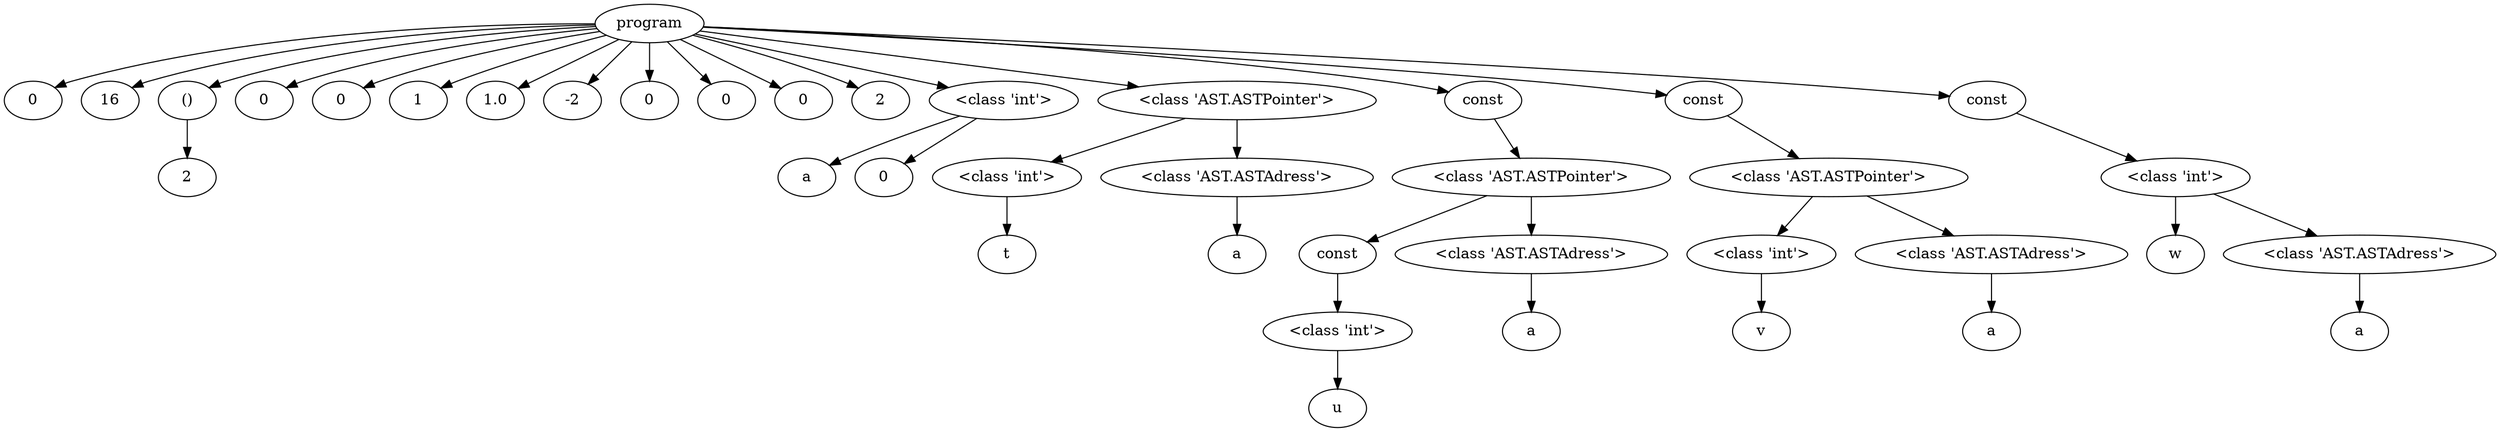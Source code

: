 digraph G { 
"<AST.AST object at 0x00000122AFE91250> (0)"[label="program"]
"<AST.AST object at 0x00000122AFEA00A0> (1)"[label="0"]
"<AST.AST object at 0x00000122AFE91250> (0)"->"<AST.AST object at 0x00000122AFEA00A0> (1)"
"<AST.AST object at 0x00000122AFEA07C0> (1)"[label="16"]
"<AST.AST object at 0x00000122AFE91250> (0)"->"<AST.AST object at 0x00000122AFEA07C0> (1)"
"<AST.AST object at 0x00000122AFEA0880> (1)"[label="()"]
"<AST.AST object at 0x00000122AFE91250> (0)"->"<AST.AST object at 0x00000122AFEA0880> (1)"
"<AST.AST object at 0x00000122AFEA0880> (1)"[label="()"]
"<AST.AST object at 0x00000122AFEA0820> (2)"[label="2"]
"<AST.AST object at 0x00000122AFEA0880> (1)"->"<AST.AST object at 0x00000122AFEA0820> (2)"
"<AST.AST object at 0x00000122AFEA09A0> (1)"[label="0"]
"<AST.AST object at 0x00000122AFE91250> (0)"->"<AST.AST object at 0x00000122AFEA09A0> (1)"
"<AST.AST object at 0x00000122AFEA0AC0> (1)"[label="0"]
"<AST.AST object at 0x00000122AFE91250> (0)"->"<AST.AST object at 0x00000122AFEA0AC0> (1)"
"<AST.AST object at 0x00000122AFEA0D60> (1)"[label="1"]
"<AST.AST object at 0x00000122AFE91250> (0)"->"<AST.AST object at 0x00000122AFEA0D60> (1)"
"<AST.AST object at 0x00000122AFEA0E80> (1)"[label="1.0"]
"<AST.AST object at 0x00000122AFE91250> (0)"->"<AST.AST object at 0x00000122AFEA0E80> (1)"
"<AST.AST object at 0x00000122AFEA30A0> (1)"[label="-2"]
"<AST.AST object at 0x00000122AFE91250> (0)"->"<AST.AST object at 0x00000122AFEA30A0> (1)"
"<AST.AST object at 0x00000122AFEA3340> (1)"[label="0"]
"<AST.AST object at 0x00000122AFE91250> (0)"->"<AST.AST object at 0x00000122AFEA3340> (1)"
"<AST.AST object at 0x00000122AFEA3460> (1)"[label="0"]
"<AST.AST object at 0x00000122AFE91250> (0)"->"<AST.AST object at 0x00000122AFEA3460> (1)"
"<AST.AST object at 0x00000122AFEA3580> (1)"[label="0"]
"<AST.AST object at 0x00000122AFE91250> (0)"->"<AST.AST object at 0x00000122AFEA3580> (1)"
"<AST.AST object at 0x00000122AFEA36A0> (1)"[label="2"]
"<AST.AST object at 0x00000122AFE91250> (0)"->"<AST.AST object at 0x00000122AFEA36A0> (1)"
"<AST.ASTDataType object at 0x00000122AFEA3760> (1)"[label="<class 'int'>"]
"<AST.AST object at 0x00000122AFE91250> (0)"->"<AST.ASTDataType object at 0x00000122AFEA3760> (1)"
"<AST.ASTDataType object at 0x00000122AFEA3760> (1)"[label="<class 'int'>"]
"<AST.ASTVariable object at 0x00000122AFEA3700> (2)"[label="a"]
"<AST.ASTDataType object at 0x00000122AFEA3760> (1)"->"<AST.ASTVariable object at 0x00000122AFEA3700> (2)"
"<AST.AST object at 0x00000122AFEA37F0> (2)"[label="0"]
"<AST.ASTDataType object at 0x00000122AFEA3760> (1)"->"<AST.AST object at 0x00000122AFEA37F0> (2)"
"<AST.ASTPointer object at 0x00000122AFEA39D0> (1)"[label="<class 'AST.ASTPointer'>"]
"<AST.AST object at 0x00000122AFE91250> (0)"->"<AST.ASTPointer object at 0x00000122AFEA39D0> (1)"
"<AST.ASTPointer object at 0x00000122AFEA39D0> (1)"[label="<class 'AST.ASTPointer'>"]
"<AST.ASTDataType object at 0x00000122AFEA38B0> (2)"[label="<class 'int'>"]
"<AST.ASTPointer object at 0x00000122AFEA39D0> (1)"->"<AST.ASTDataType object at 0x00000122AFEA38B0> (2)"
"<AST.ASTDataType object at 0x00000122AFEA38B0> (2)"[label="<class 'int'>"]
"<AST.ASTVariable object at 0x00000122AFEA3880> (3)"[label="t"]
"<AST.ASTDataType object at 0x00000122AFEA38B0> (2)"->"<AST.ASTVariable object at 0x00000122AFEA3880> (3)"
"<AST.ASTAdress object at 0x00000122AFEA3A00> (2)"[label="<class 'AST.ASTAdress'>"]
"<AST.ASTPointer object at 0x00000122AFEA39D0> (1)"->"<AST.ASTAdress object at 0x00000122AFEA3A00> (2)"
"<AST.ASTAdress object at 0x00000122AFEA3A00> (2)"[label="<class 'AST.ASTAdress'>"]
"<AST.ASTVariable object at 0x00000122AFEA39A0> (3)"[label="a"]
"<AST.ASTAdress object at 0x00000122AFEA3A00> (2)"->"<AST.ASTVariable object at 0x00000122AFEA39A0> (3)"
"<AST.ASTConst object at 0x00000122AFEA3C10> (1)"[label="const"]
"<AST.AST object at 0x00000122AFE91250> (0)"->"<AST.ASTConst object at 0x00000122AFEA3C10> (1)"
"<AST.ASTConst object at 0x00000122AFEA3C10> (1)"[label="const"]
"<AST.ASTPointer object at 0x00000122AFEA3BE0> (2)"[label="<class 'AST.ASTPointer'>"]
"<AST.ASTConst object at 0x00000122AFEA3C10> (1)"->"<AST.ASTPointer object at 0x00000122AFEA3BE0> (2)"
"<AST.ASTPointer object at 0x00000122AFEA3BE0> (2)"[label="<class 'AST.ASTPointer'>"]
"<AST.ASTConst object at 0x00000122AFEA3B50> (3)"[label="const"]
"<AST.ASTPointer object at 0x00000122AFEA3BE0> (2)"->"<AST.ASTConst object at 0x00000122AFEA3B50> (3)"
"<AST.ASTConst object at 0x00000122AFEA3B50> (3)"[label="const"]
"<AST.ASTDataType object at 0x00000122AFEA3A90> (4)"[label="<class 'int'>"]
"<AST.ASTConst object at 0x00000122AFEA3B50> (3)"->"<AST.ASTDataType object at 0x00000122AFEA3A90> (4)"
"<AST.ASTDataType object at 0x00000122AFEA3A90> (4)"[label="<class 'int'>"]
"<AST.ASTVariable object at 0x00000122AFEA3A60> (5)"[label="u"]
"<AST.ASTDataType object at 0x00000122AFEA3A90> (4)"->"<AST.ASTVariable object at 0x00000122AFEA3A60> (5)"
"<AST.ASTAdress object at 0x00000122AFEA3CA0> (3)"[label="<class 'AST.ASTAdress'>"]
"<AST.ASTPointer object at 0x00000122AFEA3BE0> (2)"->"<AST.ASTAdress object at 0x00000122AFEA3CA0> (3)"
"<AST.ASTAdress object at 0x00000122AFEA3CA0> (3)"[label="<class 'AST.ASTAdress'>"]
"<AST.ASTVariable object at 0x00000122AFEA3C70> (4)"[label="a"]
"<AST.ASTAdress object at 0x00000122AFEA3CA0> (3)"->"<AST.ASTVariable object at 0x00000122AFEA3C70> (4)"
"<AST.ASTConst object at 0x00000122AFEA3EB0> (1)"[label="const"]
"<AST.AST object at 0x00000122AFE91250> (0)"->"<AST.ASTConst object at 0x00000122AFEA3EB0> (1)"
"<AST.ASTConst object at 0x00000122AFEA3EB0> (1)"[label="const"]
"<AST.ASTPointer object at 0x00000122AFEA3E20> (2)"[label="<class 'AST.ASTPointer'>"]
"<AST.ASTConst object at 0x00000122AFEA3EB0> (1)"->"<AST.ASTPointer object at 0x00000122AFEA3E20> (2)"
"<AST.ASTPointer object at 0x00000122AFEA3E20> (2)"[label="<class 'AST.ASTPointer'>"]
"<AST.ASTDataType object at 0x00000122AFEA3D90> (3)"[label="<class 'int'>"]
"<AST.ASTPointer object at 0x00000122AFEA3E20> (2)"->"<AST.ASTDataType object at 0x00000122AFEA3D90> (3)"
"<AST.ASTDataType object at 0x00000122AFEA3D90> (3)"[label="<class 'int'>"]
"<AST.ASTVariable object at 0x00000122AFEA3D00> (4)"[label="v"]
"<AST.ASTDataType object at 0x00000122AFEA3D90> (3)"->"<AST.ASTVariable object at 0x00000122AFEA3D00> (4)"
"<AST.ASTAdress object at 0x00000122AFEA3F40> (3)"[label="<class 'AST.ASTAdress'>"]
"<AST.ASTPointer object at 0x00000122AFEA3E20> (2)"->"<AST.ASTAdress object at 0x00000122AFEA3F40> (3)"
"<AST.ASTAdress object at 0x00000122AFEA3F40> (3)"[label="<class 'AST.ASTAdress'>"]
"<AST.ASTVariable object at 0x00000122AFEA3EE0> (4)"[label="a"]
"<AST.ASTAdress object at 0x00000122AFEA3F40> (3)"->"<AST.ASTVariable object at 0x00000122AFEA3EE0> (4)"
"<AST.ASTConst object at 0x00000122AFEA50D0> (1)"[label="const"]
"<AST.AST object at 0x00000122AFE91250> (0)"->"<AST.ASTConst object at 0x00000122AFEA50D0> (1)"
"<AST.ASTConst object at 0x00000122AFEA50D0> (1)"[label="const"]
"<AST.ASTDataType object at 0x00000122AFEA5040> (2)"[label="<class 'int'>"]
"<AST.ASTConst object at 0x00000122AFEA50D0> (1)"->"<AST.ASTDataType object at 0x00000122AFEA5040> (2)"
"<AST.ASTDataType object at 0x00000122AFEA5040> (2)"[label="<class 'int'>"]
"<AST.ASTVariable object at 0x00000122AFEA3FA0> (3)"[label="w"]
"<AST.ASTDataType object at 0x00000122AFEA5040> (2)"->"<AST.ASTVariable object at 0x00000122AFEA3FA0> (3)"
"<AST.ASTAdress object at 0x00000122AFEA5190> (3)"[label="<class 'AST.ASTAdress'>"]
"<AST.ASTDataType object at 0x00000122AFEA5040> (2)"->"<AST.ASTAdress object at 0x00000122AFEA5190> (3)"
"<AST.ASTAdress object at 0x00000122AFEA5190> (3)"[label="<class 'AST.ASTAdress'>"]
"<AST.ASTVariable object at 0x00000122AFEA5160> (4)"[label="a"]
"<AST.ASTAdress object at 0x00000122AFEA5190> (3)"->"<AST.ASTVariable object at 0x00000122AFEA5160> (4)"
}